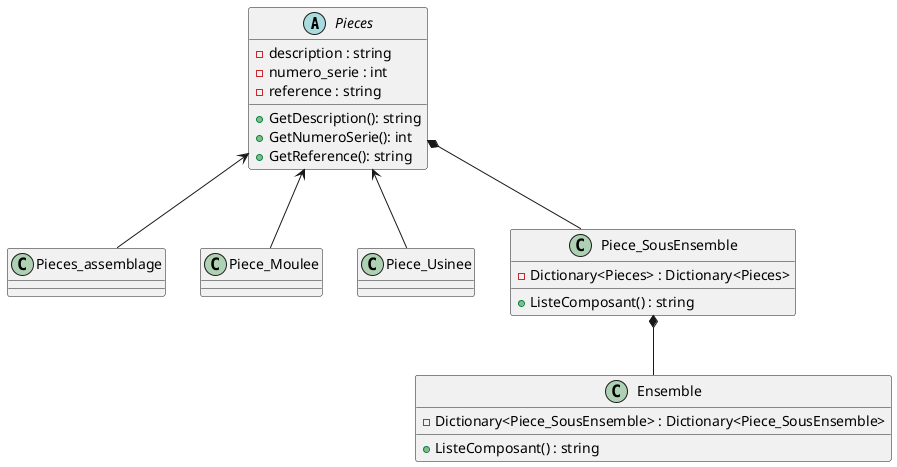 @startuml

abstract class Pieces
{
    -description : string
    -numero_serie : int
    -reference : string
    +GetDescription(): string
    +GetNumeroSerie(): int
    +GetReference(): string
}

class Pieces_assemblage

class Piece_Moulee

class Piece_Usinee

Pieces <-- Piece_Moulee
Pieces <-- Pieces_assemblage
Pieces <-- Piece_Usinee
Pieces *-- Piece_SousEnsemble
Piece_SousEnsemble *-- Ensemble


class Piece_SousEnsemble
{
    -Dictionary<Pieces> : Dictionary<Pieces>
    +ListeComposant() : string

}

class Ensemble
{
    -Dictionary<Piece_SousEnsemble> : Dictionary<Piece_SousEnsemble>
    +ListeComposant() : string
}



@enduml